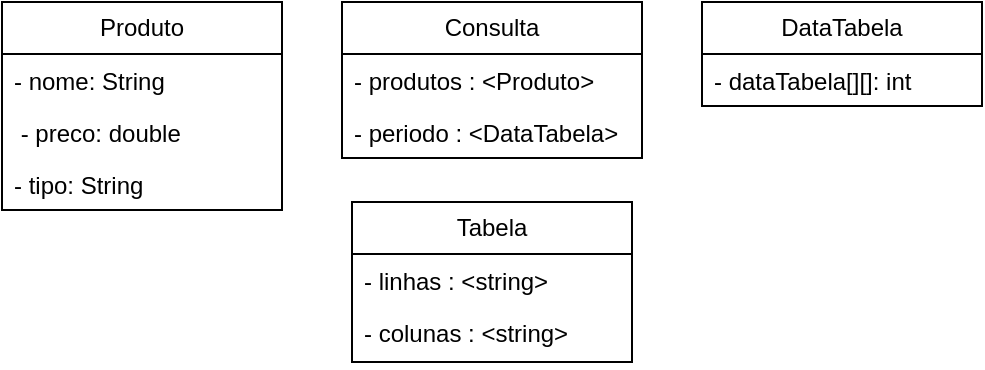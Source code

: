 <mxfile version="21.6.6" type="github">
  <diagram name="Página-1" id="r7h5lVjgv5RuZ7RpdvEB">
    <mxGraphModel dx="794" dy="464" grid="1" gridSize="10" guides="1" tooltips="1" connect="1" arrows="1" fold="1" page="1" pageScale="1" pageWidth="827" pageHeight="1169" math="0" shadow="0">
      <root>
        <mxCell id="0" />
        <mxCell id="1" parent="0" />
        <mxCell id="DAMKWeNSvlQ_5Tc1Q1jg-13" value="Produto" style="swimlane;fontStyle=0;childLayout=stackLayout;horizontal=1;startSize=26;fillColor=none;horizontalStack=0;resizeParent=1;resizeParentMax=0;resizeLast=0;collapsible=1;marginBottom=0;whiteSpace=wrap;html=1;" vertex="1" parent="1">
          <mxGeometry x="20" y="40" width="140" height="104" as="geometry" />
        </mxCell>
        <mxCell id="DAMKWeNSvlQ_5Tc1Q1jg-14" value="- nome: String" style="text;strokeColor=none;fillColor=none;align=left;verticalAlign=top;spacingLeft=4;spacingRight=4;overflow=hidden;rotatable=0;points=[[0,0.5],[1,0.5]];portConstraint=eastwest;whiteSpace=wrap;html=1;" vertex="1" parent="DAMKWeNSvlQ_5Tc1Q1jg-13">
          <mxGeometry y="26" width="140" height="26" as="geometry" />
        </mxCell>
        <mxCell id="DAMKWeNSvlQ_5Tc1Q1jg-15" value="&amp;nbsp;- preco: double" style="text;strokeColor=none;fillColor=none;align=left;verticalAlign=top;spacingLeft=4;spacingRight=4;overflow=hidden;rotatable=0;points=[[0,0.5],[1,0.5]];portConstraint=eastwest;whiteSpace=wrap;html=1;" vertex="1" parent="DAMKWeNSvlQ_5Tc1Q1jg-13">
          <mxGeometry y="52" width="140" height="26" as="geometry" />
        </mxCell>
        <mxCell id="DAMKWeNSvlQ_5Tc1Q1jg-16" value="- tipo: String" style="text;strokeColor=none;fillColor=none;align=left;verticalAlign=top;spacingLeft=4;spacingRight=4;overflow=hidden;rotatable=0;points=[[0,0.5],[1,0.5]];portConstraint=eastwest;whiteSpace=wrap;html=1;" vertex="1" parent="DAMKWeNSvlQ_5Tc1Q1jg-13">
          <mxGeometry y="78" width="140" height="26" as="geometry" />
        </mxCell>
        <mxCell id="DAMKWeNSvlQ_5Tc1Q1jg-17" value="DataTabela" style="swimlane;fontStyle=0;childLayout=stackLayout;horizontal=1;startSize=26;fillColor=none;horizontalStack=0;resizeParent=1;resizeParentMax=0;resizeLast=0;collapsible=1;marginBottom=0;whiteSpace=wrap;html=1;" vertex="1" parent="1">
          <mxGeometry x="370" y="40" width="140" height="52" as="geometry" />
        </mxCell>
        <mxCell id="DAMKWeNSvlQ_5Tc1Q1jg-18" value="- dataTabela[][]: int" style="text;strokeColor=none;fillColor=none;align=left;verticalAlign=top;spacingLeft=4;spacingRight=4;overflow=hidden;rotatable=0;points=[[0,0.5],[1,0.5]];portConstraint=eastwest;whiteSpace=wrap;html=1;" vertex="1" parent="DAMKWeNSvlQ_5Tc1Q1jg-17">
          <mxGeometry y="26" width="140" height="26" as="geometry" />
        </mxCell>
        <mxCell id="DAMKWeNSvlQ_5Tc1Q1jg-21" value="Consulta" style="swimlane;fontStyle=0;childLayout=stackLayout;horizontal=1;startSize=26;fillColor=none;horizontalStack=0;resizeParent=1;resizeParentMax=0;resizeLast=0;collapsible=1;marginBottom=0;whiteSpace=wrap;html=1;" vertex="1" parent="1">
          <mxGeometry x="190" y="40" width="150" height="78" as="geometry" />
        </mxCell>
        <mxCell id="DAMKWeNSvlQ_5Tc1Q1jg-22" value="- produtos : &amp;lt;Produto&amp;gt;" style="text;strokeColor=none;fillColor=none;align=left;verticalAlign=top;spacingLeft=4;spacingRight=4;overflow=hidden;rotatable=0;points=[[0,0.5],[1,0.5]];portConstraint=eastwest;whiteSpace=wrap;html=1;" vertex="1" parent="DAMKWeNSvlQ_5Tc1Q1jg-21">
          <mxGeometry y="26" width="150" height="26" as="geometry" />
        </mxCell>
        <mxCell id="DAMKWeNSvlQ_5Tc1Q1jg-23" value="- periodo : &amp;lt;DataTabela&amp;gt;" style="text;strokeColor=none;fillColor=none;align=left;verticalAlign=top;spacingLeft=4;spacingRight=4;overflow=hidden;rotatable=0;points=[[0,0.5],[1,0.5]];portConstraint=eastwest;whiteSpace=wrap;html=1;" vertex="1" parent="DAMKWeNSvlQ_5Tc1Q1jg-21">
          <mxGeometry y="52" width="150" height="26" as="geometry" />
        </mxCell>
        <mxCell id="DAMKWeNSvlQ_5Tc1Q1jg-27" value="Tabela" style="swimlane;fontStyle=0;childLayout=stackLayout;horizontal=1;startSize=26;fillColor=none;horizontalStack=0;resizeParent=1;resizeParentMax=0;resizeLast=0;collapsible=1;marginBottom=0;whiteSpace=wrap;html=1;" vertex="1" parent="1">
          <mxGeometry x="195" y="140" width="140" height="80" as="geometry" />
        </mxCell>
        <mxCell id="DAMKWeNSvlQ_5Tc1Q1jg-28" value="- linhas : &amp;lt;string&amp;gt;" style="text;strokeColor=none;fillColor=none;align=left;verticalAlign=top;spacingLeft=4;spacingRight=4;overflow=hidden;rotatable=0;points=[[0,0.5],[1,0.5]];portConstraint=eastwest;whiteSpace=wrap;html=1;" vertex="1" parent="DAMKWeNSvlQ_5Tc1Q1jg-27">
          <mxGeometry y="26" width="140" height="26" as="geometry" />
        </mxCell>
        <mxCell id="DAMKWeNSvlQ_5Tc1Q1jg-29" value="- colunas : &amp;lt;string&amp;gt;" style="text;strokeColor=none;fillColor=none;align=left;verticalAlign=top;spacingLeft=4;spacingRight=4;overflow=hidden;rotatable=0;points=[[0,0.5],[1,0.5]];portConstraint=eastwest;whiteSpace=wrap;html=1;" vertex="1" parent="DAMKWeNSvlQ_5Tc1Q1jg-27">
          <mxGeometry y="52" width="140" height="28" as="geometry" />
        </mxCell>
      </root>
    </mxGraphModel>
  </diagram>
</mxfile>
